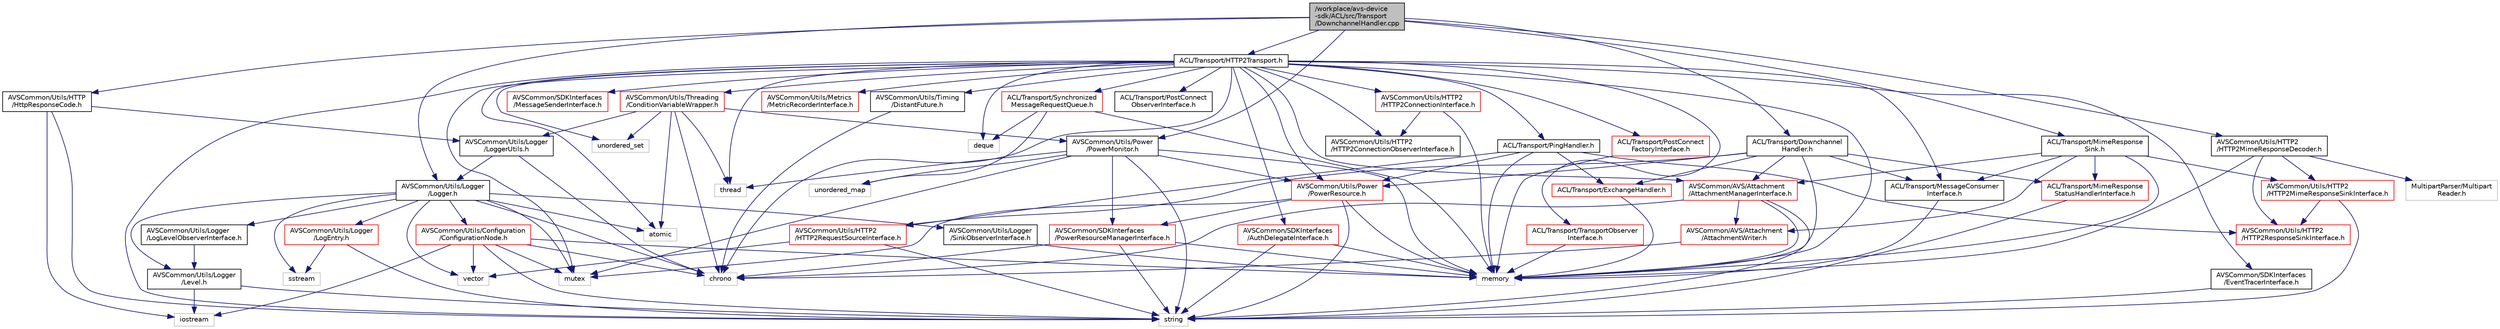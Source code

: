 digraph "/workplace/avs-device-sdk/ACL/src/Transport/DownchannelHandler.cpp"
{
  edge [fontname="Helvetica",fontsize="10",labelfontname="Helvetica",labelfontsize="10"];
  node [fontname="Helvetica",fontsize="10",shape=record];
  Node0 [label="/workplace/avs-device\l-sdk/ACL/src/Transport\l/DownchannelHandler.cpp",height=0.2,width=0.4,color="black", fillcolor="grey75", style="filled", fontcolor="black"];
  Node0 -> Node1 [color="midnightblue",fontsize="10",style="solid",fontname="Helvetica"];
  Node1 [label="AVSCommon/Utils/HTTP\l/HttpResponseCode.h",height=0.2,width=0.4,color="black", fillcolor="white", style="filled",URL="$_http_response_code_8h.html"];
  Node1 -> Node2 [color="midnightblue",fontsize="10",style="solid",fontname="Helvetica"];
  Node2 [label="iostream",height=0.2,width=0.4,color="grey75", fillcolor="white", style="filled"];
  Node1 -> Node3 [color="midnightblue",fontsize="10",style="solid",fontname="Helvetica"];
  Node3 [label="string",height=0.2,width=0.4,color="grey75", fillcolor="white", style="filled"];
  Node1 -> Node4 [color="midnightblue",fontsize="10",style="solid",fontname="Helvetica"];
  Node4 [label="AVSCommon/Utils/Logger\l/LoggerUtils.h",height=0.2,width=0.4,color="black", fillcolor="white", style="filled",URL="$_logger_utils_8h.html"];
  Node4 -> Node5 [color="midnightblue",fontsize="10",style="solid",fontname="Helvetica"];
  Node5 [label="chrono",height=0.2,width=0.4,color="grey75", fillcolor="white", style="filled"];
  Node4 -> Node6 [color="midnightblue",fontsize="10",style="solid",fontname="Helvetica"];
  Node6 [label="AVSCommon/Utils/Logger\l/Logger.h",height=0.2,width=0.4,color="black", fillcolor="white", style="filled",URL="$_logger_8h.html"];
  Node6 -> Node7 [color="midnightblue",fontsize="10",style="solid",fontname="Helvetica"];
  Node7 [label="atomic",height=0.2,width=0.4,color="grey75", fillcolor="white", style="filled"];
  Node6 -> Node5 [color="midnightblue",fontsize="10",style="solid",fontname="Helvetica"];
  Node6 -> Node8 [color="midnightblue",fontsize="10",style="solid",fontname="Helvetica"];
  Node8 [label="mutex",height=0.2,width=0.4,color="grey75", fillcolor="white", style="filled"];
  Node6 -> Node9 [color="midnightblue",fontsize="10",style="solid",fontname="Helvetica"];
  Node9 [label="sstream",height=0.2,width=0.4,color="grey75", fillcolor="white", style="filled"];
  Node6 -> Node10 [color="midnightblue",fontsize="10",style="solid",fontname="Helvetica"];
  Node10 [label="vector",height=0.2,width=0.4,color="grey75", fillcolor="white", style="filled"];
  Node6 -> Node11 [color="midnightblue",fontsize="10",style="solid",fontname="Helvetica"];
  Node11 [label="AVSCommon/Utils/Configuration\l/ConfigurationNode.h",height=0.2,width=0.4,color="red", fillcolor="white", style="filled",URL="$_configuration_node_8h.html"];
  Node11 -> Node5 [color="midnightblue",fontsize="10",style="solid",fontname="Helvetica"];
  Node11 -> Node2 [color="midnightblue",fontsize="10",style="solid",fontname="Helvetica"];
  Node11 -> Node13 [color="midnightblue",fontsize="10",style="solid",fontname="Helvetica"];
  Node13 [label="memory",height=0.2,width=0.4,color="grey75", fillcolor="white", style="filled"];
  Node11 -> Node8 [color="midnightblue",fontsize="10",style="solid",fontname="Helvetica"];
  Node11 -> Node3 [color="midnightblue",fontsize="10",style="solid",fontname="Helvetica"];
  Node11 -> Node10 [color="midnightblue",fontsize="10",style="solid",fontname="Helvetica"];
  Node6 -> Node16 [color="midnightblue",fontsize="10",style="solid",fontname="Helvetica"];
  Node16 [label="AVSCommon/Utils/Logger\l/Level.h",height=0.2,width=0.4,color="black", fillcolor="white", style="filled",URL="$_level_8h.html"];
  Node16 -> Node2 [color="midnightblue",fontsize="10",style="solid",fontname="Helvetica"];
  Node16 -> Node3 [color="midnightblue",fontsize="10",style="solid",fontname="Helvetica"];
  Node6 -> Node17 [color="midnightblue",fontsize="10",style="solid",fontname="Helvetica"];
  Node17 [label="AVSCommon/Utils/Logger\l/LogEntry.h",height=0.2,width=0.4,color="red", fillcolor="white", style="filled",URL="$_log_entry_8h.html"];
  Node17 -> Node9 [color="midnightblue",fontsize="10",style="solid",fontname="Helvetica"];
  Node17 -> Node3 [color="midnightblue",fontsize="10",style="solid",fontname="Helvetica"];
  Node6 -> Node24 [color="midnightblue",fontsize="10",style="solid",fontname="Helvetica"];
  Node24 [label="AVSCommon/Utils/Logger\l/LogLevelObserverInterface.h",height=0.2,width=0.4,color="black", fillcolor="white", style="filled",URL="$_log_level_observer_interface_8h.html"];
  Node24 -> Node16 [color="midnightblue",fontsize="10",style="solid",fontname="Helvetica"];
  Node6 -> Node25 [color="midnightblue",fontsize="10",style="solid",fontname="Helvetica"];
  Node25 [label="AVSCommon/Utils/Logger\l/SinkObserverInterface.h",height=0.2,width=0.4,color="black", fillcolor="white", style="filled",URL="$_sink_observer_interface_8h.html"];
  Node25 -> Node13 [color="midnightblue",fontsize="10",style="solid",fontname="Helvetica"];
  Node0 -> Node26 [color="midnightblue",fontsize="10",style="solid",fontname="Helvetica"];
  Node26 [label="AVSCommon/Utils/HTTP2\l/HTTP2MimeResponseDecoder.h",height=0.2,width=0.4,color="black", fillcolor="white", style="filled",URL="$_h_t_t_p2_mime_response_decoder_8h.html"];
  Node26 -> Node13 [color="midnightblue",fontsize="10",style="solid",fontname="Helvetica"];
  Node26 -> Node27 [color="midnightblue",fontsize="10",style="solid",fontname="Helvetica"];
  Node27 [label="MultipartParser/Multipart\lReader.h",height=0.2,width=0.4,color="grey75", fillcolor="white", style="filled"];
  Node26 -> Node28 [color="midnightblue",fontsize="10",style="solid",fontname="Helvetica"];
  Node28 [label="AVSCommon/Utils/HTTP2\l/HTTP2MimeResponseSinkInterface.h",height=0.2,width=0.4,color="red", fillcolor="white", style="filled",URL="$_h_t_t_p2_mime_response_sink_interface_8h.html"];
  Node28 -> Node3 [color="midnightblue",fontsize="10",style="solid",fontname="Helvetica"];
  Node28 -> Node31 [color="midnightblue",fontsize="10",style="solid",fontname="Helvetica"];
  Node31 [label="AVSCommon/Utils/HTTP2\l/HTTP2ResponseSinkInterface.h",height=0.2,width=0.4,color="red", fillcolor="white", style="filled",URL="$_h_t_t_p2_response_sink_interface_8h.html"];
  Node26 -> Node31 [color="midnightblue",fontsize="10",style="solid",fontname="Helvetica"];
  Node0 -> Node6 [color="midnightblue",fontsize="10",style="solid",fontname="Helvetica"];
  Node0 -> Node34 [color="midnightblue",fontsize="10",style="solid",fontname="Helvetica"];
  Node34 [label="AVSCommon/Utils/Power\l/PowerMonitor.h",height=0.2,width=0.4,color="black", fillcolor="white", style="filled",URL="$_power_monitor_8h.html"];
  Node34 -> Node13 [color="midnightblue",fontsize="10",style="solid",fontname="Helvetica"];
  Node34 -> Node8 [color="midnightblue",fontsize="10",style="solid",fontname="Helvetica"];
  Node34 -> Node3 [color="midnightblue",fontsize="10",style="solid",fontname="Helvetica"];
  Node34 -> Node35 [color="midnightblue",fontsize="10",style="solid",fontname="Helvetica"];
  Node35 [label="thread",height=0.2,width=0.4,color="grey75", fillcolor="white", style="filled"];
  Node34 -> Node36 [color="midnightblue",fontsize="10",style="solid",fontname="Helvetica"];
  Node36 [label="unordered_map",height=0.2,width=0.4,color="grey75", fillcolor="white", style="filled"];
  Node34 -> Node37 [color="midnightblue",fontsize="10",style="solid",fontname="Helvetica"];
  Node37 [label="AVSCommon/SDKInterfaces\l/PowerResourceManagerInterface.h",height=0.2,width=0.4,color="red", fillcolor="white", style="filled",URL="$_power_resource_manager_interface_8h.html"];
  Node37 -> Node5 [color="midnightblue",fontsize="10",style="solid",fontname="Helvetica"];
  Node37 -> Node13 [color="midnightblue",fontsize="10",style="solid",fontname="Helvetica"];
  Node37 -> Node3 [color="midnightblue",fontsize="10",style="solid",fontname="Helvetica"];
  Node34 -> Node38 [color="midnightblue",fontsize="10",style="solid",fontname="Helvetica"];
  Node38 [label="AVSCommon/Utils/Power\l/PowerResource.h",height=0.2,width=0.4,color="red", fillcolor="white", style="filled",URL="$_power_resource_8h.html"];
  Node38 -> Node13 [color="midnightblue",fontsize="10",style="solid",fontname="Helvetica"];
  Node38 -> Node8 [color="midnightblue",fontsize="10",style="solid",fontname="Helvetica"];
  Node38 -> Node3 [color="midnightblue",fontsize="10",style="solid",fontname="Helvetica"];
  Node38 -> Node37 [color="midnightblue",fontsize="10",style="solid",fontname="Helvetica"];
  Node0 -> Node40 [color="midnightblue",fontsize="10",style="solid",fontname="Helvetica"];
  Node40 [label="ACL/Transport/Downchannel\lHandler.h",height=0.2,width=0.4,color="black", fillcolor="white", style="filled",URL="$_downchannel_handler_8h.html"];
  Node40 -> Node13 [color="midnightblue",fontsize="10",style="solid",fontname="Helvetica"];
  Node40 -> Node41 [color="midnightblue",fontsize="10",style="solid",fontname="Helvetica"];
  Node41 [label="AVSCommon/AVS/Attachment\l/AttachmentManagerInterface.h",height=0.2,width=0.4,color="red", fillcolor="white", style="filled",URL="$_attachment_manager_interface_8h.html"];
  Node41 -> Node5 [color="midnightblue",fontsize="10",style="solid",fontname="Helvetica"];
  Node41 -> Node3 [color="midnightblue",fontsize="10",style="solid",fontname="Helvetica"];
  Node41 -> Node13 [color="midnightblue",fontsize="10",style="solid",fontname="Helvetica"];
  Node41 -> Node45 [color="midnightblue",fontsize="10",style="solid",fontname="Helvetica"];
  Node45 [label="AVSCommon/AVS/Attachment\l/AttachmentWriter.h",height=0.2,width=0.4,color="red", fillcolor="white", style="filled",URL="$_attachment_writer_8h.html"];
  Node45 -> Node5 [color="midnightblue",fontsize="10",style="solid",fontname="Helvetica"];
  Node40 -> Node50 [color="midnightblue",fontsize="10",style="solid",fontname="Helvetica"];
  Node50 [label="AVSCommon/Utils/HTTP2\l/HTTP2RequestSourceInterface.h",height=0.2,width=0.4,color="red", fillcolor="white", style="filled",URL="$_h_t_t_p2_request_source_interface_8h.html"];
  Node50 -> Node3 [color="midnightblue",fontsize="10",style="solid",fontname="Helvetica"];
  Node50 -> Node10 [color="midnightblue",fontsize="10",style="solid",fontname="Helvetica"];
  Node40 -> Node38 [color="midnightblue",fontsize="10",style="solid",fontname="Helvetica"];
  Node40 -> Node54 [color="midnightblue",fontsize="10",style="solid",fontname="Helvetica"];
  Node54 [label="ACL/Transport/ExchangeHandler.h",height=0.2,width=0.4,color="red", fillcolor="white", style="filled",URL="$_exchange_handler_8h.html"];
  Node54 -> Node13 [color="midnightblue",fontsize="10",style="solid",fontname="Helvetica"];
  Node40 -> Node63 [color="midnightblue",fontsize="10",style="solid",fontname="Helvetica"];
  Node63 [label="ACL/Transport/MessageConsumer\lInterface.h",height=0.2,width=0.4,color="black", fillcolor="white", style="filled",URL="$_message_consumer_interface_8h.html"];
  Node63 -> Node13 [color="midnightblue",fontsize="10",style="solid",fontname="Helvetica"];
  Node40 -> Node64 [color="midnightblue",fontsize="10",style="solid",fontname="Helvetica"];
  Node64 [label="ACL/Transport/MimeResponse\lStatusHandlerInterface.h",height=0.2,width=0.4,color="red", fillcolor="white", style="filled",URL="$_mime_response_status_handler_interface_8h.html"];
  Node64 -> Node3 [color="midnightblue",fontsize="10",style="solid",fontname="Helvetica"];
  Node0 -> Node65 [color="midnightblue",fontsize="10",style="solid",fontname="Helvetica"];
  Node65 [label="ACL/Transport/HTTP2Transport.h",height=0.2,width=0.4,color="black", fillcolor="white", style="filled",URL="$_h_t_t_p2_transport_8h.html"];
  Node65 -> Node7 [color="midnightblue",fontsize="10",style="solid",fontname="Helvetica"];
  Node65 -> Node5 [color="midnightblue",fontsize="10",style="solid",fontname="Helvetica"];
  Node65 -> Node66 [color="midnightblue",fontsize="10",style="solid",fontname="Helvetica"];
  Node66 [label="deque",height=0.2,width=0.4,color="grey75", fillcolor="white", style="filled"];
  Node65 -> Node13 [color="midnightblue",fontsize="10",style="solid",fontname="Helvetica"];
  Node65 -> Node8 [color="midnightblue",fontsize="10",style="solid",fontname="Helvetica"];
  Node65 -> Node3 [color="midnightblue",fontsize="10",style="solid",fontname="Helvetica"];
  Node65 -> Node35 [color="midnightblue",fontsize="10",style="solid",fontname="Helvetica"];
  Node65 -> Node58 [color="midnightblue",fontsize="10",style="solid",fontname="Helvetica"];
  Node58 [label="unordered_set",height=0.2,width=0.4,color="grey75", fillcolor="white", style="filled"];
  Node65 -> Node41 [color="midnightblue",fontsize="10",style="solid",fontname="Helvetica"];
  Node65 -> Node67 [color="midnightblue",fontsize="10",style="solid",fontname="Helvetica"];
  Node67 [label="AVSCommon/SDKInterfaces\l/AuthDelegateInterface.h",height=0.2,width=0.4,color="red", fillcolor="white", style="filled",URL="$_auth_delegate_interface_8h.html"];
  Node67 -> Node13 [color="midnightblue",fontsize="10",style="solid",fontname="Helvetica"];
  Node67 -> Node3 [color="midnightblue",fontsize="10",style="solid",fontname="Helvetica"];
  Node65 -> Node69 [color="midnightblue",fontsize="10",style="solid",fontname="Helvetica"];
  Node69 [label="AVSCommon/SDKInterfaces\l/EventTracerInterface.h",height=0.2,width=0.4,color="black", fillcolor="white", style="filled",URL="$_event_tracer_interface_8h.html"];
  Node69 -> Node3 [color="midnightblue",fontsize="10",style="solid",fontname="Helvetica"];
  Node65 -> Node70 [color="midnightblue",fontsize="10",style="solid",fontname="Helvetica"];
  Node70 [label="AVSCommon/SDKInterfaces\l/MessageSenderInterface.h",height=0.2,width=0.4,color="red", fillcolor="white", style="filled",URL="$_message_sender_interface_8h.html"];
  Node65 -> Node71 [color="midnightblue",fontsize="10",style="solid",fontname="Helvetica"];
  Node71 [label="AVSCommon/Utils/HTTP2\l/HTTP2ConnectionInterface.h",height=0.2,width=0.4,color="red", fillcolor="white", style="filled",URL="$_h_t_t_p2_connection_interface_8h.html"];
  Node71 -> Node13 [color="midnightblue",fontsize="10",style="solid",fontname="Helvetica"];
  Node71 -> Node72 [color="midnightblue",fontsize="10",style="solid",fontname="Helvetica"];
  Node72 [label="AVSCommon/Utils/HTTP2\l/HTTP2ConnectionObserverInterface.h",height=0.2,width=0.4,color="black", fillcolor="white", style="filled",URL="$_h_t_t_p2_connection_observer_interface_8h.html"];
  Node65 -> Node72 [color="midnightblue",fontsize="10",style="solid",fontname="Helvetica"];
  Node65 -> Node73 [color="midnightblue",fontsize="10",style="solid",fontname="Helvetica"];
  Node73 [label="AVSCommon/Utils/Metrics\l/MetricRecorderInterface.h",height=0.2,width=0.4,color="red", fillcolor="white", style="filled",URL="$_metric_recorder_interface_8h.html"];
  Node65 -> Node38 [color="midnightblue",fontsize="10",style="solid",fontname="Helvetica"];
  Node65 -> Node79 [color="midnightblue",fontsize="10",style="solid",fontname="Helvetica"];
  Node79 [label="AVSCommon/Utils/Timing\l/DistantFuture.h",height=0.2,width=0.4,color="black", fillcolor="white", style="filled",URL="$_distant_future_8h.html"];
  Node79 -> Node5 [color="midnightblue",fontsize="10",style="solid",fontname="Helvetica"];
  Node65 -> Node80 [color="midnightblue",fontsize="10",style="solid",fontname="Helvetica"];
  Node80 [label="AVSCommon/Utils/Threading\l/ConditionVariableWrapper.h",height=0.2,width=0.4,color="red", fillcolor="white", style="filled",URL="$_condition_variable_wrapper_8h.html"];
  Node80 -> Node7 [color="midnightblue",fontsize="10",style="solid",fontname="Helvetica"];
  Node80 -> Node5 [color="midnightblue",fontsize="10",style="solid",fontname="Helvetica"];
  Node80 -> Node58 [color="midnightblue",fontsize="10",style="solid",fontname="Helvetica"];
  Node80 -> Node35 [color="midnightblue",fontsize="10",style="solid",fontname="Helvetica"];
  Node80 -> Node34 [color="midnightblue",fontsize="10",style="solid",fontname="Helvetica"];
  Node80 -> Node4 [color="midnightblue",fontsize="10",style="solid",fontname="Helvetica"];
  Node65 -> Node63 [color="midnightblue",fontsize="10",style="solid",fontname="Helvetica"];
  Node65 -> Node88 [color="midnightblue",fontsize="10",style="solid",fontname="Helvetica"];
  Node88 [label="ACL/Transport/PingHandler.h",height=0.2,width=0.4,color="black", fillcolor="white", style="filled",URL="$_ping_handler_8h.html"];
  Node88 -> Node13 [color="midnightblue",fontsize="10",style="solid",fontname="Helvetica"];
  Node88 -> Node50 [color="midnightblue",fontsize="10",style="solid",fontname="Helvetica"];
  Node88 -> Node31 [color="midnightblue",fontsize="10",style="solid",fontname="Helvetica"];
  Node88 -> Node38 [color="midnightblue",fontsize="10",style="solid",fontname="Helvetica"];
  Node88 -> Node54 [color="midnightblue",fontsize="10",style="solid",fontname="Helvetica"];
  Node65 -> Node89 [color="midnightblue",fontsize="10",style="solid",fontname="Helvetica"];
  Node89 [label="ACL/Transport/PostConnect\lFactoryInterface.h",height=0.2,width=0.4,color="red", fillcolor="white", style="filled",URL="$_post_connect_factory_interface_8h.html"];
  Node89 -> Node13 [color="midnightblue",fontsize="10",style="solid",fontname="Helvetica"];
  Node65 -> Node91 [color="midnightblue",fontsize="10",style="solid",fontname="Helvetica"];
  Node91 [label="ACL/Transport/PostConnect\lObserverInterface.h",height=0.2,width=0.4,color="black", fillcolor="white", style="filled",URL="$_post_connect_observer_interface_8h.html"];
  Node65 -> Node92 [color="midnightblue",fontsize="10",style="solid",fontname="Helvetica"];
  Node92 [label="ACL/Transport/TransportObserver\lInterface.h",height=0.2,width=0.4,color="red", fillcolor="white", style="filled",URL="$_transport_observer_interface_8h.html"];
  Node92 -> Node13 [color="midnightblue",fontsize="10",style="solid",fontname="Helvetica"];
  Node65 -> Node96 [color="midnightblue",fontsize="10",style="solid",fontname="Helvetica"];
  Node96 [label="ACL/Transport/Synchronized\lMessageRequestQueue.h",height=0.2,width=0.4,color="red", fillcolor="white", style="filled",URL="$_synchronized_message_request_queue_8h.html"];
  Node96 -> Node66 [color="midnightblue",fontsize="10",style="solid",fontname="Helvetica"];
  Node96 -> Node13 [color="midnightblue",fontsize="10",style="solid",fontname="Helvetica"];
  Node96 -> Node36 [color="midnightblue",fontsize="10",style="solid",fontname="Helvetica"];
  Node0 -> Node101 [color="midnightblue",fontsize="10",style="solid",fontname="Helvetica"];
  Node101 [label="ACL/Transport/MimeResponse\lSink.h",height=0.2,width=0.4,color="black", fillcolor="white", style="filled",URL="$_mime_response_sink_8h.html"];
  Node101 -> Node13 [color="midnightblue",fontsize="10",style="solid",fontname="Helvetica"];
  Node101 -> Node41 [color="midnightblue",fontsize="10",style="solid",fontname="Helvetica"];
  Node101 -> Node45 [color="midnightblue",fontsize="10",style="solid",fontname="Helvetica"];
  Node101 -> Node28 [color="midnightblue",fontsize="10",style="solid",fontname="Helvetica"];
  Node101 -> Node63 [color="midnightblue",fontsize="10",style="solid",fontname="Helvetica"];
  Node101 -> Node64 [color="midnightblue",fontsize="10",style="solid",fontname="Helvetica"];
}
